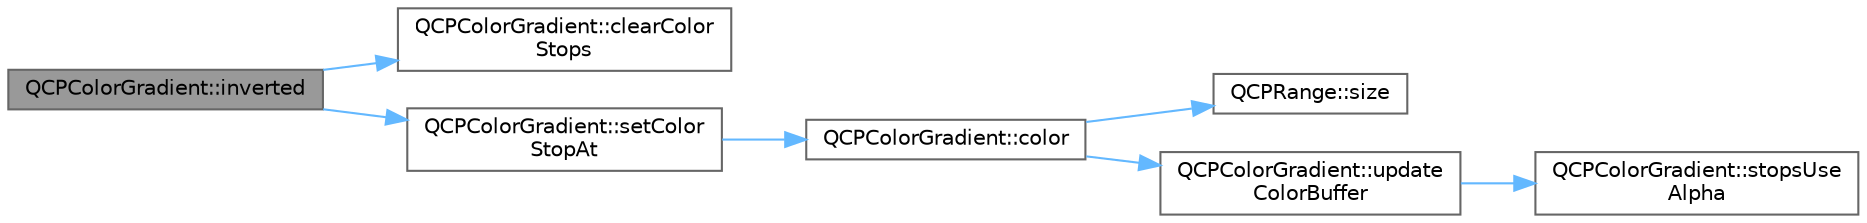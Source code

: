 digraph "QCPColorGradient::inverted"
{
 // LATEX_PDF_SIZE
  bgcolor="transparent";
  edge [fontname=Helvetica,fontsize=10,labelfontname=Helvetica,labelfontsize=10];
  node [fontname=Helvetica,fontsize=10,shape=box,height=0.2,width=0.4];
  rankdir="LR";
  Node1 [label="QCPColorGradient::inverted",height=0.2,width=0.4,color="gray40", fillcolor="grey60", style="filled", fontcolor="black",tooltip=" "];
  Node1 -> Node2 [color="steelblue1",style="solid"];
  Node2 [label="QCPColorGradient::clearColor\lStops",height=0.2,width=0.4,color="grey40", fillcolor="white", style="filled",URL="$class_q_c_p_color_gradient.html#a939213e85f0d1279519d555c5fcfb6ad",tooltip=" "];
  Node1 -> Node3 [color="steelblue1",style="solid"];
  Node3 [label="QCPColorGradient::setColor\lStopAt",height=0.2,width=0.4,color="grey40", fillcolor="white", style="filled",URL="$class_q_c_p_color_gradient.html#a3b48be5e78079db1bb2a1188a4c3390e",tooltip=" "];
  Node3 -> Node4 [color="steelblue1",style="solid"];
  Node4 [label="QCPColorGradient::color",height=0.2,width=0.4,color="grey40", fillcolor="white", style="filled",URL="$class_q_c_p_color_gradient.html#a0599545c859268b025d2060dea741cea",tooltip=" "];
  Node4 -> Node5 [color="steelblue1",style="solid"];
  Node5 [label="QCPRange::size",height=0.2,width=0.4,color="grey40", fillcolor="white", style="filled",URL="$class_q_c_p_range.html#a62326e7cc4316b96df6a60813230e63f",tooltip=" "];
  Node4 -> Node6 [color="steelblue1",style="solid"];
  Node6 [label="QCPColorGradient::update\lColorBuffer",height=0.2,width=0.4,color="grey40", fillcolor="white", style="filled",URL="$class_q_c_p_color_gradient.html#a353f15ab3ab586eebf1f6b58c3e2707b",tooltip=" "];
  Node6 -> Node7 [color="steelblue1",style="solid"];
  Node7 [label="QCPColorGradient::stopsUse\lAlpha",height=0.2,width=0.4,color="grey40", fillcolor="white", style="filled",URL="$class_q_c_p_color_gradient.html#a137b368ea8829a871974add6e4883c71",tooltip=" "];
}

